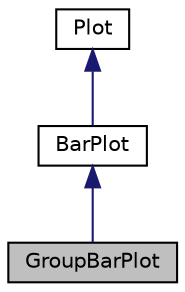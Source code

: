 digraph "GroupBarPlot"
{
 // LATEX_PDF_SIZE
  edge [fontname="Helvetica",fontsize="10",labelfontname="Helvetica",labelfontsize="10"];
  node [fontname="Helvetica",fontsize="10",shape=record];
  Node1 [label="GroupBarPlot",height=0.2,width=0.4,color="black", fillcolor="grey75", style="filled", fontcolor="black",tooltip=" "];
  Node2 -> Node1 [dir="back",color="midnightblue",fontsize="10",style="solid"];
  Node2 [label="BarPlot",height=0.2,width=0.4,color="black", fillcolor="white", style="filled",URL="$classBarPlot.html",tooltip=" "];
  Node3 -> Node2 [dir="back",color="midnightblue",fontsize="10",style="solid"];
  Node3 [label="Plot",height=0.2,width=0.4,color="black", fillcolor="white", style="filled",URL="$classPlot.html",tooltip=" "];
}
